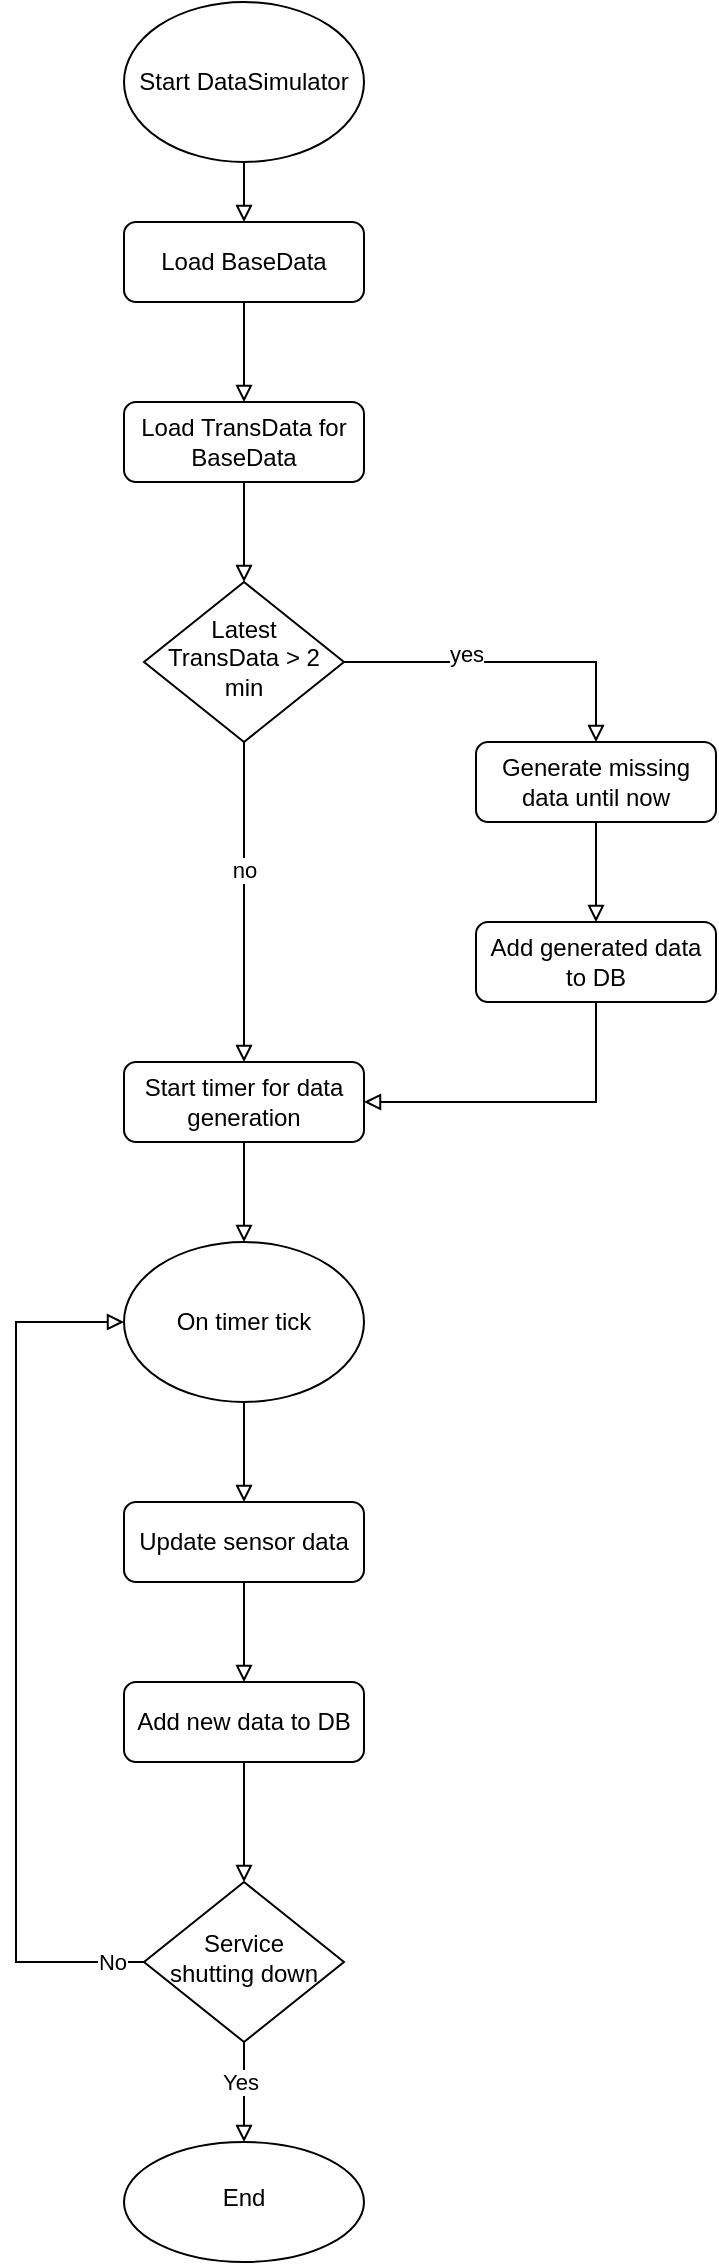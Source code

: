 <mxfile version="18.0.2" type="device"><diagram id="C5RBs43oDa-KdzZeNtuy" name="Page-1"><mxGraphModel dx="1422" dy="794" grid="1" gridSize="10" guides="1" tooltips="1" connect="1" arrows="1" fold="1" page="1" pageScale="1" pageWidth="827" pageHeight="1169" math="0" shadow="0"><root><mxCell id="WIyWlLk6GJQsqaUBKTNV-0"/><mxCell id="WIyWlLk6GJQsqaUBKTNV-1" parent="WIyWlLk6GJQsqaUBKTNV-0"/><mxCell id="Vts5y4IhquQz3s3_P572-1" style="edgeStyle=orthogonalEdgeStyle;rounded=0;orthogonalLoop=1;jettySize=auto;html=1;entryX=0.5;entryY=0;entryDx=0;entryDy=0;endArrow=block;endFill=0;" edge="1" parent="WIyWlLk6GJQsqaUBKTNV-1" source="Vts5y4IhquQz3s3_P572-0" target="Vts5y4IhquQz3s3_P572-3"><mxGeometry relative="1" as="geometry"><mxPoint x="414" y="150" as="targetPoint"/></mxGeometry></mxCell><mxCell id="Vts5y4IhquQz3s3_P572-0" value="Start DataSimulator" style="ellipse;whiteSpace=wrap;html=1;" vertex="1" parent="WIyWlLk6GJQsqaUBKTNV-1"><mxGeometry x="354" y="10" width="120" height="80" as="geometry"/></mxCell><mxCell id="Vts5y4IhquQz3s3_P572-4" style="edgeStyle=orthogonalEdgeStyle;rounded=0;orthogonalLoop=1;jettySize=auto;html=1;entryX=0.5;entryY=0;entryDx=0;entryDy=0;endArrow=block;endFill=0;" edge="1" parent="WIyWlLk6GJQsqaUBKTNV-1" source="Vts5y4IhquQz3s3_P572-3" target="Vts5y4IhquQz3s3_P572-5"><mxGeometry relative="1" as="geometry"><mxPoint x="414" y="230" as="targetPoint"/></mxGeometry></mxCell><mxCell id="Vts5y4IhquQz3s3_P572-3" value="Load BaseData" style="rounded=1;whiteSpace=wrap;html=1;fontSize=12;glass=0;strokeWidth=1;shadow=0;" vertex="1" parent="WIyWlLk6GJQsqaUBKTNV-1"><mxGeometry x="354" y="120" width="120" height="40" as="geometry"/></mxCell><mxCell id="Vts5y4IhquQz3s3_P572-6" style="edgeStyle=orthogonalEdgeStyle;rounded=0;orthogonalLoop=1;jettySize=auto;html=1;endArrow=block;endFill=0;" edge="1" parent="WIyWlLk6GJQsqaUBKTNV-1" source="Vts5y4IhquQz3s3_P572-5" target="Vts5y4IhquQz3s3_P572-7"><mxGeometry relative="1" as="geometry"><mxPoint x="414" y="350" as="targetPoint"/></mxGeometry></mxCell><mxCell id="Vts5y4IhquQz3s3_P572-5" value="Load TransData for BaseData" style="rounded=1;whiteSpace=wrap;html=1;fontSize=12;glass=0;strokeWidth=1;shadow=0;" vertex="1" parent="WIyWlLk6GJQsqaUBKTNV-1"><mxGeometry x="354" y="210" width="120" height="40" as="geometry"/></mxCell><mxCell id="Vts5y4IhquQz3s3_P572-8" style="edgeStyle=orthogonalEdgeStyle;rounded=0;orthogonalLoop=1;jettySize=auto;html=1;endArrow=block;endFill=0;entryX=0.5;entryY=0;entryDx=0;entryDy=0;" edge="1" parent="WIyWlLk6GJQsqaUBKTNV-1" source="Vts5y4IhquQz3s3_P572-7" target="Vts5y4IhquQz3s3_P572-12"><mxGeometry relative="1" as="geometry"><mxPoint x="570" y="380" as="targetPoint"/></mxGeometry></mxCell><mxCell id="Vts5y4IhquQz3s3_P572-9" value="yes" style="edgeLabel;html=1;align=center;verticalAlign=middle;resizable=0;points=[];" vertex="1" connectable="0" parent="Vts5y4IhquQz3s3_P572-8"><mxGeometry x="-0.264" y="4" relative="1" as="geometry"><mxPoint as="offset"/></mxGeometry></mxCell><mxCell id="Vts5y4IhquQz3s3_P572-10" style="edgeStyle=orthogonalEdgeStyle;rounded=0;orthogonalLoop=1;jettySize=auto;html=1;endArrow=block;endFill=0;entryX=0.5;entryY=0;entryDx=0;entryDy=0;" edge="1" parent="WIyWlLk6GJQsqaUBKTNV-1" source="Vts5y4IhquQz3s3_P572-7" target="Vts5y4IhquQz3s3_P572-13"><mxGeometry relative="1" as="geometry"><mxPoint x="414" y="550" as="targetPoint"/></mxGeometry></mxCell><mxCell id="Vts5y4IhquQz3s3_P572-11" value="no" style="edgeLabel;html=1;align=center;verticalAlign=middle;resizable=0;points=[];" vertex="1" connectable="0" parent="Vts5y4IhquQz3s3_P572-10"><mxGeometry x="-0.2" relative="1" as="geometry"><mxPoint as="offset"/></mxGeometry></mxCell><mxCell id="Vts5y4IhquQz3s3_P572-7" value="Latest TransData &amp;gt; 2 min" style="rhombus;whiteSpace=wrap;html=1;shadow=0;fontFamily=Helvetica;fontSize=12;align=center;strokeWidth=1;spacing=6;spacingTop=-4;" vertex="1" parent="WIyWlLk6GJQsqaUBKTNV-1"><mxGeometry x="364" y="300" width="100" height="80" as="geometry"/></mxCell><mxCell id="Vts5y4IhquQz3s3_P572-16" style="edgeStyle=orthogonalEdgeStyle;rounded=0;orthogonalLoop=1;jettySize=auto;html=1;entryX=0.5;entryY=0;entryDx=0;entryDy=0;endArrow=block;endFill=0;" edge="1" parent="WIyWlLk6GJQsqaUBKTNV-1" source="Vts5y4IhquQz3s3_P572-12" target="Vts5y4IhquQz3s3_P572-15"><mxGeometry relative="1" as="geometry"/></mxCell><mxCell id="Vts5y4IhquQz3s3_P572-12" value="Generate missing data until now" style="rounded=1;whiteSpace=wrap;html=1;fontSize=12;glass=0;strokeWidth=1;shadow=0;" vertex="1" parent="WIyWlLk6GJQsqaUBKTNV-1"><mxGeometry x="530" y="380" width="120" height="40" as="geometry"/></mxCell><mxCell id="Vts5y4IhquQz3s3_P572-20" style="edgeStyle=orthogonalEdgeStyle;rounded=0;orthogonalLoop=1;jettySize=auto;html=1;endArrow=block;endFill=0;" edge="1" parent="WIyWlLk6GJQsqaUBKTNV-1" source="Vts5y4IhquQz3s3_P572-13" target="Vts5y4IhquQz3s3_P572-19"><mxGeometry relative="1" as="geometry"/></mxCell><mxCell id="Vts5y4IhquQz3s3_P572-13" value="Start timer for data generation" style="rounded=1;whiteSpace=wrap;html=1;fontSize=12;glass=0;strokeWidth=1;shadow=0;" vertex="1" parent="WIyWlLk6GJQsqaUBKTNV-1"><mxGeometry x="354" y="540" width="120" height="40" as="geometry"/></mxCell><mxCell id="Vts5y4IhquQz3s3_P572-17" style="edgeStyle=orthogonalEdgeStyle;rounded=0;orthogonalLoop=1;jettySize=auto;html=1;entryX=1;entryY=0.5;entryDx=0;entryDy=0;endArrow=block;endFill=0;" edge="1" parent="WIyWlLk6GJQsqaUBKTNV-1" source="Vts5y4IhquQz3s3_P572-15" target="Vts5y4IhquQz3s3_P572-13"><mxGeometry relative="1" as="geometry"><Array as="points"><mxPoint x="590" y="560"/></Array></mxGeometry></mxCell><mxCell id="Vts5y4IhquQz3s3_P572-15" value="Add generated data to DB" style="rounded=1;whiteSpace=wrap;html=1;fontSize=12;glass=0;strokeWidth=1;shadow=0;" vertex="1" parent="WIyWlLk6GJQsqaUBKTNV-1"><mxGeometry x="530" y="470" width="120" height="40" as="geometry"/></mxCell><mxCell id="Vts5y4IhquQz3s3_P572-21" style="edgeStyle=orthogonalEdgeStyle;rounded=0;orthogonalLoop=1;jettySize=auto;html=1;endArrow=block;endFill=0;entryX=0.5;entryY=0;entryDx=0;entryDy=0;" edge="1" parent="WIyWlLk6GJQsqaUBKTNV-1" source="Vts5y4IhquQz3s3_P572-19" target="Vts5y4IhquQz3s3_P572-22"><mxGeometry relative="1" as="geometry"><mxPoint x="414" y="830" as="targetPoint"/></mxGeometry></mxCell><mxCell id="Vts5y4IhquQz3s3_P572-19" value="On timer tick" style="ellipse;whiteSpace=wrap;html=1;" vertex="1" parent="WIyWlLk6GJQsqaUBKTNV-1"><mxGeometry x="354" y="630" width="120" height="80" as="geometry"/></mxCell><mxCell id="Vts5y4IhquQz3s3_P572-23" style="edgeStyle=orthogonalEdgeStyle;rounded=0;orthogonalLoop=1;jettySize=auto;html=1;endArrow=block;endFill=0;entryX=0.5;entryY=0;entryDx=0;entryDy=0;" edge="1" parent="WIyWlLk6GJQsqaUBKTNV-1" source="Vts5y4IhquQz3s3_P572-22" target="Vts5y4IhquQz3s3_P572-24"><mxGeometry relative="1" as="geometry"><mxPoint x="414" y="930" as="targetPoint"/></mxGeometry></mxCell><mxCell id="Vts5y4IhquQz3s3_P572-22" value="Update sensor data" style="rounded=1;whiteSpace=wrap;html=1;fontSize=12;glass=0;strokeWidth=1;shadow=0;" vertex="1" parent="WIyWlLk6GJQsqaUBKTNV-1"><mxGeometry x="354" y="760" width="120" height="40" as="geometry"/></mxCell><mxCell id="Vts5y4IhquQz3s3_P572-26" style="edgeStyle=orthogonalEdgeStyle;rounded=0;orthogonalLoop=1;jettySize=auto;html=1;endArrow=block;endFill=0;entryX=0.5;entryY=0;entryDx=0;entryDy=0;" edge="1" parent="WIyWlLk6GJQsqaUBKTNV-1" source="Vts5y4IhquQz3s3_P572-24" target="Vts5y4IhquQz3s3_P572-28"><mxGeometry relative="1" as="geometry"><mxPoint x="414" y="990" as="targetPoint"/></mxGeometry></mxCell><mxCell id="Vts5y4IhquQz3s3_P572-24" value="Add new data to DB" style="rounded=1;whiteSpace=wrap;html=1;fontSize=12;glass=0;strokeWidth=1;shadow=0;" vertex="1" parent="WIyWlLk6GJQsqaUBKTNV-1"><mxGeometry x="354" y="850" width="120" height="40" as="geometry"/></mxCell><mxCell id="Vts5y4IhquQz3s3_P572-29" style="edgeStyle=orthogonalEdgeStyle;rounded=0;orthogonalLoop=1;jettySize=auto;html=1;entryX=0;entryY=0.5;entryDx=0;entryDy=0;endArrow=block;endFill=0;" edge="1" parent="WIyWlLk6GJQsqaUBKTNV-1" source="Vts5y4IhquQz3s3_P572-28" target="Vts5y4IhquQz3s3_P572-19"><mxGeometry relative="1" as="geometry"><Array as="points"><mxPoint x="300" y="990"/><mxPoint x="300" y="670"/></Array></mxGeometry></mxCell><mxCell id="Vts5y4IhquQz3s3_P572-31" value="No" style="edgeLabel;html=1;align=center;verticalAlign=middle;resizable=0;points=[];" vertex="1" connectable="0" parent="Vts5y4IhquQz3s3_P572-29"><mxGeometry x="-0.846" y="-3" relative="1" as="geometry"><mxPoint x="17" y="3" as="offset"/></mxGeometry></mxCell><mxCell id="Vts5y4IhquQz3s3_P572-33" value="" style="edgeStyle=orthogonalEdgeStyle;rounded=0;orthogonalLoop=1;jettySize=auto;html=1;endArrow=block;endFill=0;" edge="1" parent="WIyWlLk6GJQsqaUBKTNV-1" source="Vts5y4IhquQz3s3_P572-28" target="Vts5y4IhquQz3s3_P572-32"><mxGeometry relative="1" as="geometry"/></mxCell><mxCell id="Vts5y4IhquQz3s3_P572-34" value="Yes" style="edgeLabel;html=1;align=center;verticalAlign=middle;resizable=0;points=[];" vertex="1" connectable="0" parent="Vts5y4IhquQz3s3_P572-33"><mxGeometry x="-0.222" y="-2" relative="1" as="geometry"><mxPoint as="offset"/></mxGeometry></mxCell><mxCell id="Vts5y4IhquQz3s3_P572-28" value="Service &lt;br&gt;shutting down" style="rhombus;whiteSpace=wrap;html=1;shadow=0;fontFamily=Helvetica;fontSize=12;align=center;strokeWidth=1;spacing=6;spacingTop=-4;" vertex="1" parent="WIyWlLk6GJQsqaUBKTNV-1"><mxGeometry x="364" y="950" width="100" height="80" as="geometry"/></mxCell><mxCell id="Vts5y4IhquQz3s3_P572-32" value="End" style="ellipse;whiteSpace=wrap;html=1;shadow=0;strokeWidth=1;spacing=6;spacingTop=-4;" vertex="1" parent="WIyWlLk6GJQsqaUBKTNV-1"><mxGeometry x="354" y="1080" width="120" height="60" as="geometry"/></mxCell></root></mxGraphModel></diagram></mxfile>